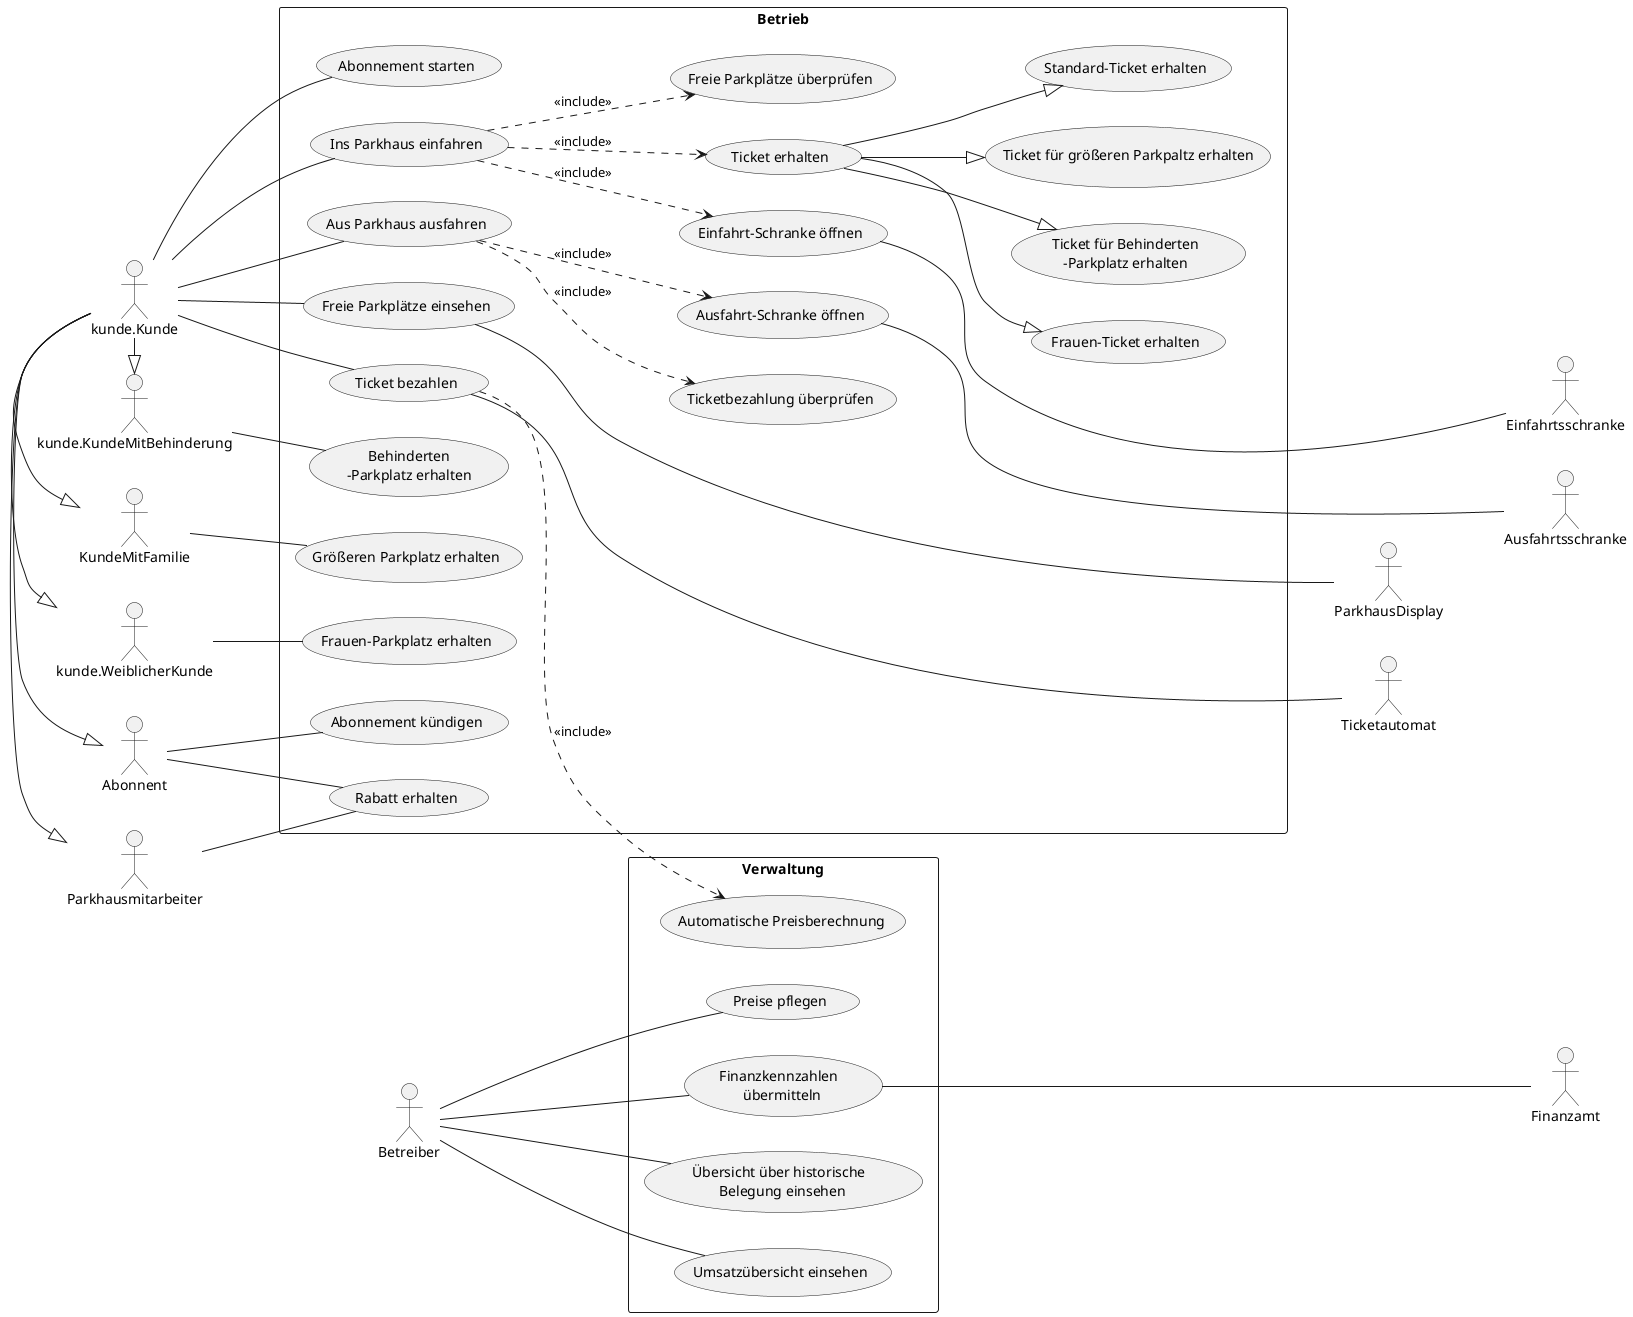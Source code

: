 @startuml
left to right direction
skinparam packageStyle rectangle
actor kunde.Kunde
actor Betreiber
actor Parkhausmitarbeiter
actor Abonnent
actor kunde.WeiblicherKunde
actor KundeMitFamilie
actor kunde.KundeMitBehinderung

actor Ticketautomat
actor ParkhausDisplay
actor Finanzamt

actor Einfahrtsschranke
actor Ausfahrtsschranke

package Betrieb {
    ''Use-Cases

    (Einfahrt-Schranke öffnen)
    (Ausfahrt-Schranke öffnen)

    (Ins Parkhaus einfahren)
    (Aus Parkhaus ausfahren)

    (Ticket erhalten)
    (Ticket bezahlen)
    (Ticketbezahlung überprüfen)

    (Standard-Ticket erhalten)
    (Frauen-Ticket erhalten)
    (Ticket für Behinderten\n-Parkplatz erhalten)
    (Ticket für größeren Parkpaltz erhalten)

    (Abonnement kündigen)
    (Abonnement starten)
    (Rabatt erhalten)

    (Freie Parkplätze einsehen)
    (Freie Parkplätze überprüfen)

    (Frauen-Parkplatz erhalten)
    (Behinderten\n-Parkplatz erhalten)
    (Größeren Parkplatz erhalten)
}

package Verwaltung {
    (Preise pflegen)
    (Finanzkennzahlen \n übermitteln)
    (Automatische Preisberechnung)
    (Übersicht über historische \n Belegung einsehen)
    (Umsatzübersicht einsehen)
}

    ''Hierarchie
    kunde.Kunde -|> Abonnent
    kunde.Kunde -|> Parkhausmitarbeiter
    kunde.Kunde -|> kunde.WeiblicherKunde
    kunde.Kunde -|> KundeMitFamilie
    kunde.Kunde -|> kunde.KundeMitBehinderung

    '' Verbindungen
    (Einfahrt-Schranke öffnen) ---- Einfahrtsschranke
    (Ausfahrt-Schranke öffnen) ---- Ausfahrtsschranke

    kunde.Kunde -- (Ins Parkhaus einfahren)
    (Ins Parkhaus einfahren) ..> (Ticket erhalten) : <<include>>
    (Ins Parkhaus einfahren) ..> (Freie Parkplätze überprüfen) : <<include>>
    (Ins Parkhaus einfahren) ..> (Einfahrt-Schranke öffnen) : <<include>>

    kunde.Kunde -- (Aus Parkhaus ausfahren)
    (Aus Parkhaus ausfahren) ..> (Ticketbezahlung überprüfen) : <<include>>
    (Aus Parkhaus ausfahren) ..> (Ausfahrt-Schranke öffnen) : <<include>>

    (Ticket erhalten) --|> (Standard-Ticket erhalten)
    (Ticket erhalten) --|> (Frauen-Ticket erhalten)
    (Ticket erhalten) --|> (Ticket für Behinderten\n-Parkplatz erhalten)
    (Ticket erhalten) --|> (Ticket für größeren Parkpaltz erhalten)

    (kunde.WeiblicherKunde) -- (Frauen-Parkplatz erhalten)
    kunde.KundeMitBehinderung -- (Behinderten\n-Parkplatz erhalten)
    KundeMitFamilie -- (Größeren Parkplatz erhalten)

    kunde.Kunde -- (Abonnement starten)
    kunde.Kunde -- (Freie Parkplätze einsehen)
    (Freie Parkplätze einsehen) ---- ParkhausDisplay

    kunde.Kunde -- (Ticket bezahlen)
    (Ticket bezahlen) ---- Ticketautomat
    (Ticket bezahlen) ..> (Automatische Preisberechnung) : <<include>>

    Abonnent -- (Abonnement kündigen)

    Betreiber -- (Finanzkennzahlen \n übermitteln)
    (Finanzkennzahlen \n übermitteln) ---- Finanzamt

    Betreiber -- (Preise pflegen)
    Betreiber -- (Umsatzübersicht einsehen)
    Betreiber -- (Übersicht über historische \n Belegung einsehen)

    Abonnent -- (Rabatt erhalten)
    Parkhausmitarbeiter -- (Rabatt erhalten)


@enduml